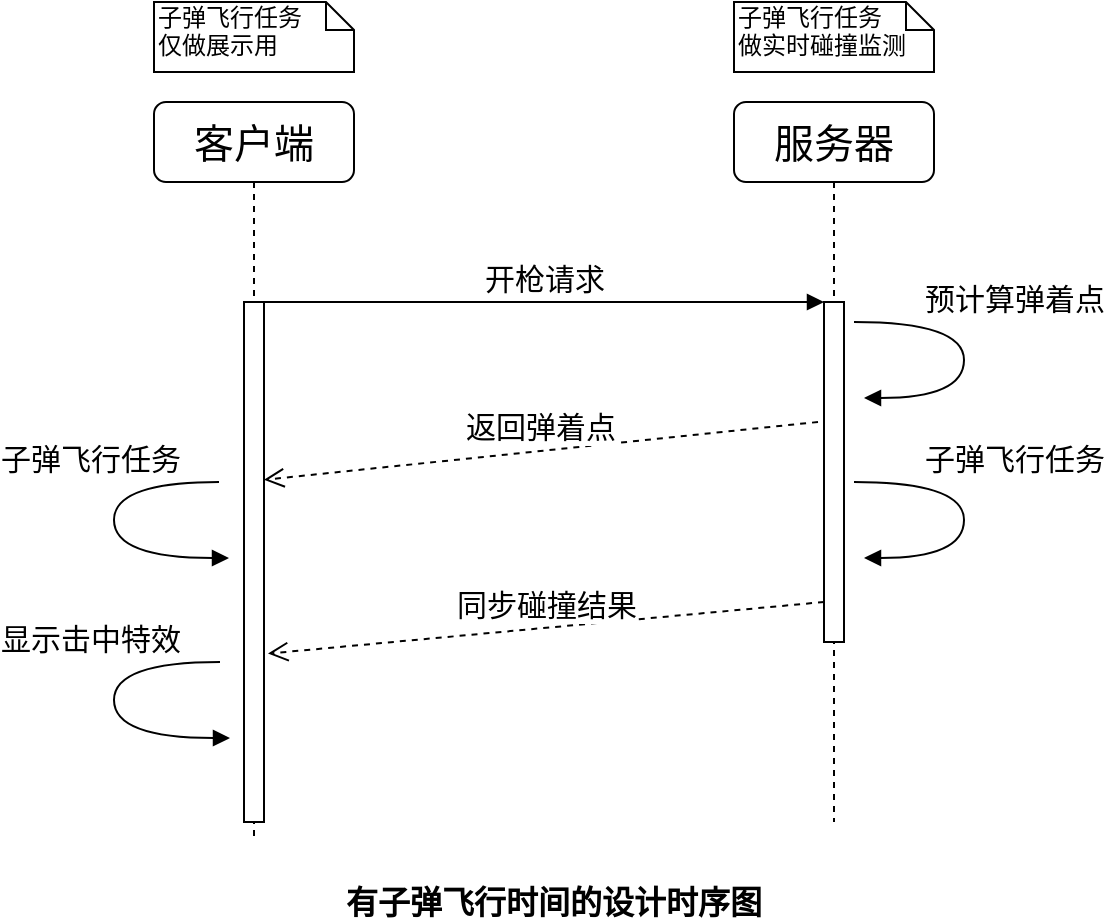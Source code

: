 <mxfile version="12.2.6" type="github" pages="1">
  <diagram name="Page-1" id="13e1069c-82ec-6db2-03f1-153e76fe0fe0">
    <mxGraphModel dx="1422" dy="757" grid="1" gridSize="10" guides="1" tooltips="1" connect="1" arrows="1" fold="1" page="1" pageScale="1" pageWidth="1100" pageHeight="850" background="#ffffff" math="0" shadow="0">
      <root>
        <mxCell id="0"/>
        <mxCell id="1" parent="0"/>
        <mxCell id="7baba1c4bc27f4b0-2" value="&lt;font style=&quot;font-size: 20px&quot;&gt;服务器&lt;/font&gt;" style="shape=umlLifeline;perimeter=lifelinePerimeter;whiteSpace=wrap;html=1;container=1;collapsible=0;recursiveResize=0;outlineConnect=0;rounded=1;shadow=0;comic=0;labelBackgroundColor=none;strokeWidth=1;fontFamily=Verdana;fontSize=12;align=center;" parent="1" vertex="1">
          <mxGeometry x="640" y="190" width="100" height="360" as="geometry"/>
        </mxCell>
        <mxCell id="7baba1c4bc27f4b0-10" value="" style="html=1;points=[];perimeter=orthogonalPerimeter;rounded=0;shadow=0;comic=0;labelBackgroundColor=none;strokeWidth=1;fontFamily=Verdana;fontSize=12;align=center;" parent="7baba1c4bc27f4b0-2" vertex="1">
          <mxGeometry x="45" y="100" width="10" height="170" as="geometry"/>
        </mxCell>
        <mxCell id="7baba1c4bc27f4b0-8" value="&lt;font style=&quot;font-size: 20px&quot;&gt;客户端&lt;/font&gt;" style="shape=umlLifeline;perimeter=lifelinePerimeter;whiteSpace=wrap;html=1;container=1;collapsible=0;recursiveResize=0;outlineConnect=0;rounded=1;shadow=0;comic=0;labelBackgroundColor=none;strokeWidth=1;fontFamily=Verdana;fontSize=12;align=center;" parent="1" vertex="1">
          <mxGeometry x="350" y="190" width="100" height="370" as="geometry"/>
        </mxCell>
        <mxCell id="7baba1c4bc27f4b0-9" value="" style="html=1;points=[];perimeter=orthogonalPerimeter;rounded=0;shadow=0;comic=0;labelBackgroundColor=none;strokeWidth=1;fontFamily=Verdana;fontSize=12;align=center;" parent="7baba1c4bc27f4b0-8" vertex="1">
          <mxGeometry x="45" y="100" width="10" height="260" as="geometry"/>
        </mxCell>
        <mxCell id="7baba1c4bc27f4b0-11" value="&lt;font style=&quot;font-size: 15px&quot;&gt;开枪请求&lt;/font&gt;" style="html=1;verticalAlign=bottom;endArrow=block;entryX=0;entryY=0;labelBackgroundColor=none;fontFamily=Verdana;fontSize=12;edgeStyle=elbowEdgeStyle;elbow=vertical;" parent="1" source="7baba1c4bc27f4b0-9" target="7baba1c4bc27f4b0-10" edge="1">
          <mxGeometry relative="1" as="geometry">
            <mxPoint x="470" y="300" as="sourcePoint"/>
          </mxGeometry>
        </mxCell>
        <mxCell id="7baba1c4bc27f4b0-40" value="&lt;div&gt;子弹飞行任务&lt;/div&gt;&lt;div&gt;仅做展示用&lt;/div&gt;" style="shape=note;whiteSpace=wrap;html=1;size=14;verticalAlign=top;align=left;spacingTop=-6;rounded=0;shadow=0;comic=0;labelBackgroundColor=none;strokeWidth=1;fontFamily=Verdana;fontSize=12" parent="1" vertex="1">
          <mxGeometry x="350" y="140" width="100" height="35" as="geometry"/>
        </mxCell>
        <mxCell id="7baba1c4bc27f4b0-41" value="&lt;div&gt;子弹飞行任务&lt;/div&gt;&lt;div&gt;做实时碰撞监测&lt;br&gt;&lt;/div&gt;" style="shape=note;whiteSpace=wrap;html=1;size=14;verticalAlign=top;align=left;spacingTop=-6;rounded=0;shadow=0;comic=0;labelBackgroundColor=none;strokeWidth=1;fontFamily=Verdana;fontSize=12" parent="1" vertex="1">
          <mxGeometry x="640" y="140" width="100" height="35" as="geometry"/>
        </mxCell>
        <mxCell id="gaQEnlO5i_sfMu5DkWdG-2" value="返回弹着点" style="html=1;verticalAlign=bottom;endArrow=open;dashed=1;endSize=8;fontSize=15;entryX=1;entryY=0.342;entryDx=0;entryDy=0;entryPerimeter=0;" edge="1" parent="1" target="7baba1c4bc27f4b0-9">
          <mxGeometry relative="1" as="geometry">
            <mxPoint x="682" y="350" as="sourcePoint"/>
            <mxPoint x="405" y="339" as="targetPoint"/>
          </mxGeometry>
        </mxCell>
        <mxCell id="gaQEnlO5i_sfMu5DkWdG-3" value="&lt;font style=&quot;font-size: 15px&quot;&gt;预计算弹着点&lt;/font&gt;" style="html=1;verticalAlign=bottom;endArrow=block;labelBackgroundColor=none;fontFamily=Verdana;fontSize=12;elbow=vertical;edgeStyle=orthogonalEdgeStyle;curved=1;entryX=1;entryY=0.286;entryPerimeter=0;exitX=1.038;exitY=0.345;exitPerimeter=0;" edge="1" parent="1">
          <mxGeometry x="-0.231" y="25" relative="1" as="geometry">
            <mxPoint x="700" y="300" as="sourcePoint"/>
            <mxPoint x="705" y="338" as="targetPoint"/>
            <Array as="points">
              <mxPoint x="755" y="300"/>
              <mxPoint x="755" y="338"/>
            </Array>
            <mxPoint as="offset"/>
          </mxGeometry>
        </mxCell>
        <mxCell id="gaQEnlO5i_sfMu5DkWdG-4" value="&lt;font style=&quot;font-size: 15px&quot;&gt;子弹飞行任务&lt;/font&gt;" style="html=1;verticalAlign=bottom;endArrow=block;labelBackgroundColor=none;fontFamily=Verdana;fontSize=12;elbow=vertical;edgeStyle=orthogonalEdgeStyle;curved=1;entryX=1;entryY=0.286;entryPerimeter=0;exitX=1.038;exitY=0.345;exitPerimeter=0;" edge="1" parent="1">
          <mxGeometry x="-0.289" y="12" relative="1" as="geometry">
            <mxPoint x="382.5" y="380" as="sourcePoint"/>
            <mxPoint x="387.5" y="418" as="targetPoint"/>
            <Array as="points">
              <mxPoint x="330" y="380"/>
              <mxPoint x="330" y="418"/>
            </Array>
            <mxPoint x="-24" as="offset"/>
          </mxGeometry>
        </mxCell>
        <mxCell id="gaQEnlO5i_sfMu5DkWdG-5" value="&lt;font style=&quot;font-size: 15px&quot;&gt;子弹飞行任务&lt;/font&gt;" style="html=1;verticalAlign=bottom;endArrow=block;labelBackgroundColor=none;fontFamily=Verdana;fontSize=12;elbow=vertical;edgeStyle=orthogonalEdgeStyle;curved=1;entryX=1;entryY=0.286;entryPerimeter=0;exitX=1.038;exitY=0.345;exitPerimeter=0;" edge="1" parent="1">
          <mxGeometry x="-0.231" y="25" relative="1" as="geometry">
            <mxPoint x="700" y="380" as="sourcePoint"/>
            <mxPoint x="705" y="418" as="targetPoint"/>
            <Array as="points">
              <mxPoint x="755" y="380"/>
              <mxPoint x="755" y="418"/>
            </Array>
            <mxPoint as="offset"/>
          </mxGeometry>
        </mxCell>
        <mxCell id="gaQEnlO5i_sfMu5DkWdG-6" value="同步碰撞结果" style="html=1;verticalAlign=bottom;endArrow=open;dashed=1;endSize=8;fontSize=15;entryX=0.9;entryY=0.195;entryDx=0;entryDy=0;entryPerimeter=0;" edge="1" parent="1">
          <mxGeometry relative="1" as="geometry">
            <mxPoint x="685" y="440" as="sourcePoint"/>
            <mxPoint x="407" y="465.8" as="targetPoint"/>
          </mxGeometry>
        </mxCell>
        <mxCell id="gaQEnlO5i_sfMu5DkWdG-7" value="&lt;font style=&quot;font-size: 15px&quot;&gt;显示击中特效&lt;/font&gt;" style="html=1;verticalAlign=bottom;endArrow=block;labelBackgroundColor=none;fontFamily=Verdana;fontSize=12;elbow=vertical;edgeStyle=orthogonalEdgeStyle;curved=1;entryX=1;entryY=0.286;entryPerimeter=0;exitX=1.038;exitY=0.345;exitPerimeter=0;" edge="1" parent="1">
          <mxGeometry x="-0.289" y="12" relative="1" as="geometry">
            <mxPoint x="383" y="470" as="sourcePoint"/>
            <mxPoint x="388" y="508" as="targetPoint"/>
            <Array as="points">
              <mxPoint x="330" y="470"/>
              <mxPoint x="330" y="508"/>
            </Array>
            <mxPoint x="-24" as="offset"/>
          </mxGeometry>
        </mxCell>
        <mxCell id="gaQEnlO5i_sfMu5DkWdG-8" value="&lt;font style=&quot;font-size: 16px&quot;&gt;&lt;b&gt;有子弹飞行时间的设计时序图&lt;/b&gt;&lt;/font&gt;" style="text;html=1;strokeColor=none;fillColor=none;align=center;verticalAlign=middle;whiteSpace=wrap;rounded=0;fontSize=15;" vertex="1" parent="1">
          <mxGeometry x="380" y="580" width="340" height="20" as="geometry"/>
        </mxCell>
      </root>
    </mxGraphModel>
  </diagram>
</mxfile>
